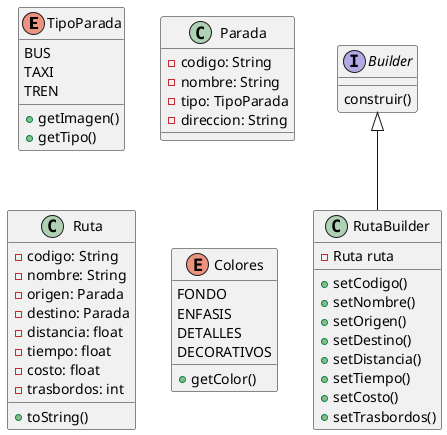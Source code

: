 @startuml

enum TipoParada{
    BUS
    TAXI
    TREN

    + getImagen()
    + getTipo()
}

interface Builder{
    construir()
}

class Parada{
    - codigo: String
    - nombre: String
    - tipo: TipoParada
    - direccion: String
}

class Ruta{
    - codigo: String
    - nombre: String
    - origen: Parada
    - destino: Parada
    - distancia: float
    - tiempo: float
    - costo: float
    - trasbordos: int

    + toString()
}

class RutaBuilder{
    - Ruta ruta
    + setCodigo()
    + setNombre()
    + setOrigen()
    + setDestino()
    + setDistancia()
    + setTiempo()
    + setCosto()
    + setTrasbordos()
}

Builder <|-- RutaBuilder

enum Colores{
    FONDO
    ENFASIS
    DETALLES
    DECORATIVOS

    + getColor()
}

@enduml